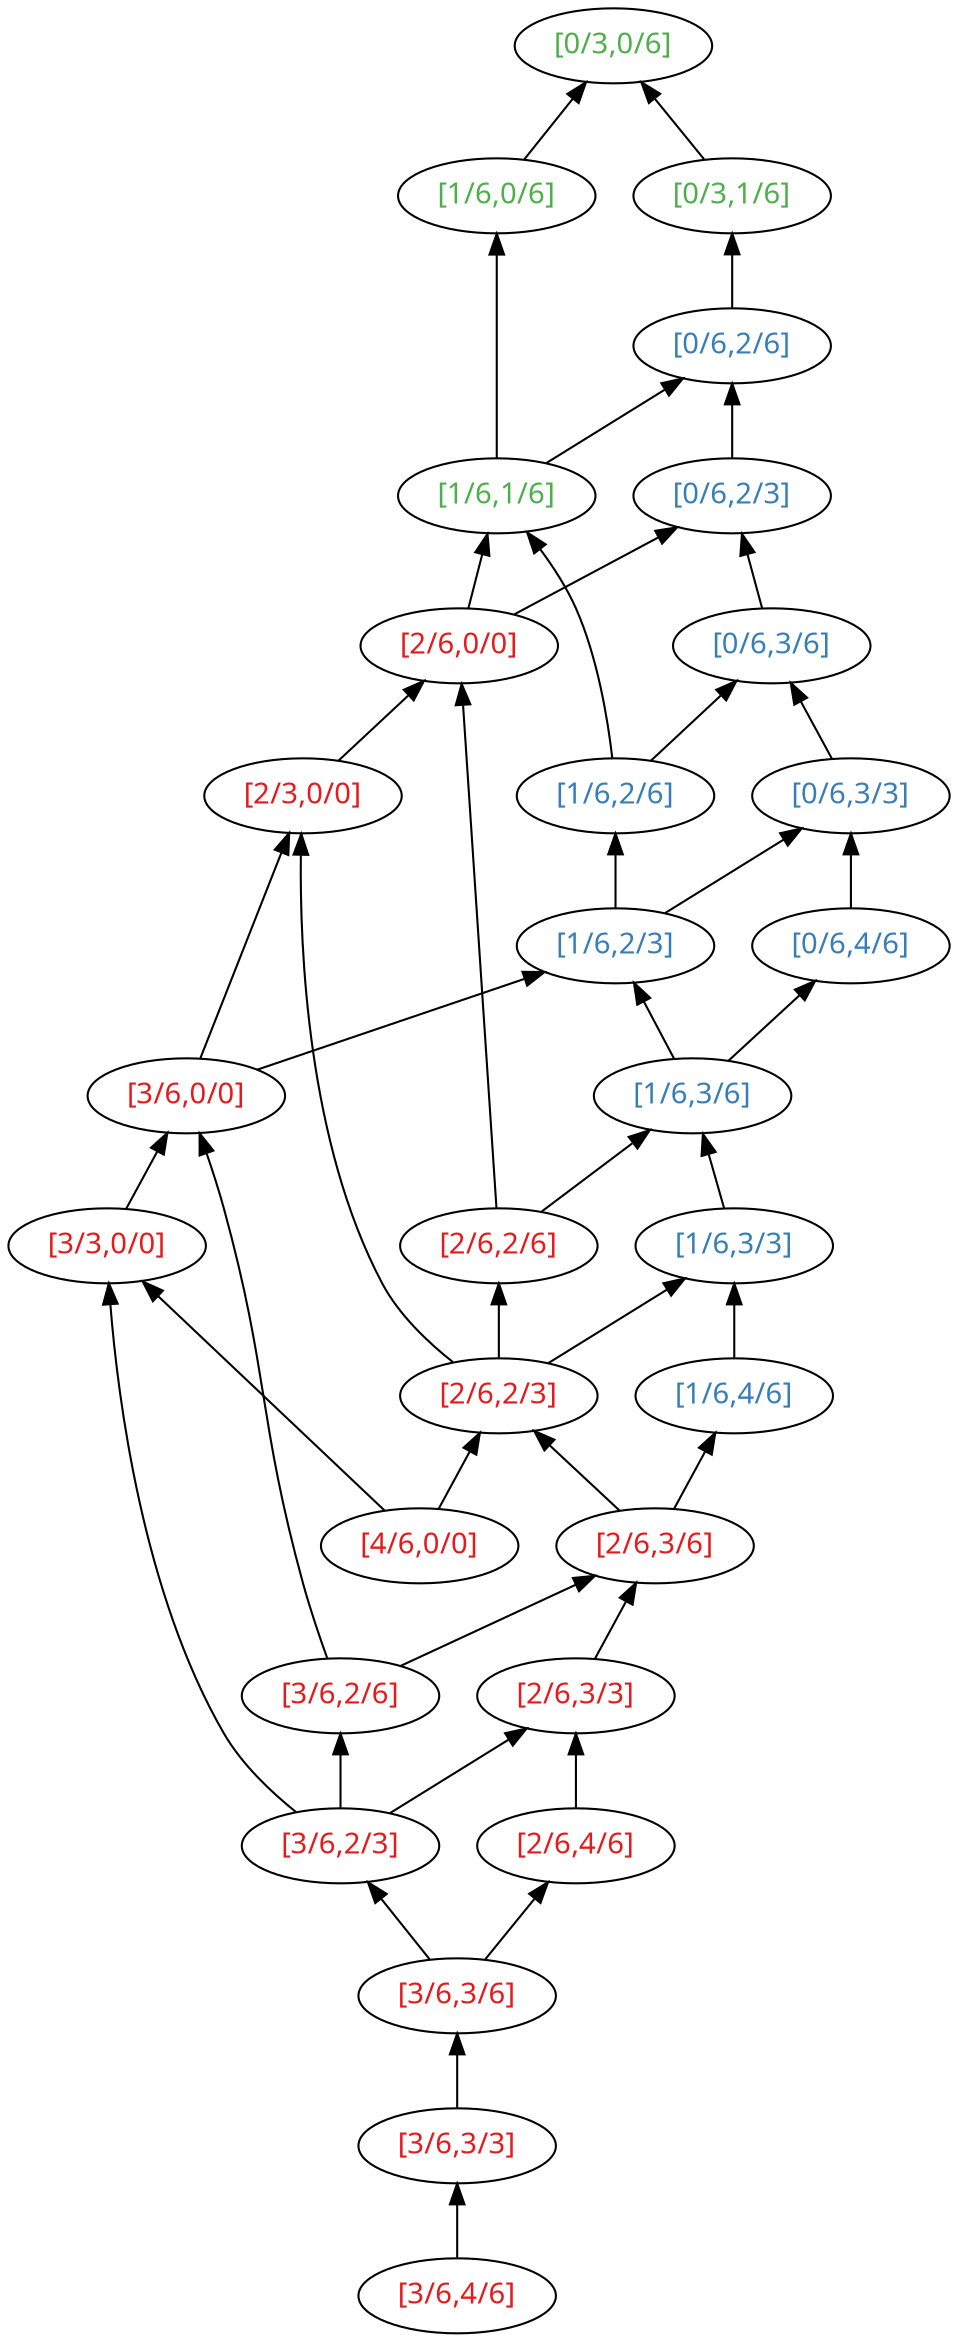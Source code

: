 strict digraph hasseD2 {
  rankdir=BT;
  node [colorscheme=set14, fontname="Helvetica:bold"];
  { rank=same;
    "[3/6,4/6]" [fontcolor=1];
  }
  { rank=same;
    "[3/6,3/3]" [fontcolor=1];
  }
  { rank=same;
    "[3/6,3/6]" [fontcolor=1];
  }
  { rank=same;
    "[2/6,4/6]" [fontcolor=1];
    "[3/6,2/3]" [fontcolor=1];
  }
  { rank=same;
    "[2/6,3/3]" [fontcolor=1];
    "[3/6,2/6]" [fontcolor=1];
  }
  { rank=same;
    "[4/6,0/0]" [fontcolor=1];
    "[2/6,3/6]" [fontcolor=1];
  }
  { rank=same;
    "[1/6,4/6]" [fontcolor=2];
    "[2/6,2/3]" [fontcolor=1];
  }
  { rank=same;
    "[3/3,0/0]" [fontcolor=1];
    "[1/6,3/3]" [fontcolor=2];
    "[2/6,2/6]" [fontcolor=1];
  }
  { rank=same;
    "[3/6,0/0]" [fontcolor=1];
    "[1/6,3/6]" [fontcolor=2];
  }
  { rank=same;
    "[0/6,4/6]" [fontcolor=2];
    "[1/6,2/3]" [fontcolor=2];
  }
  { rank=same;
    "[2/3,0/0]" [fontcolor=1];
    "[0/6,3/3]" [fontcolor=2];
    "[1/6,2/6]" [fontcolor=2];
  }
  { rank=same;
    "[2/6,0/0]" [fontcolor=1];
    "[0/6,3/6]" [fontcolor=2];
  }
  { rank=same;
    "[0/6,2/3]" [fontcolor=2];
    "[1/6,1/6]" [fontcolor=3];
  }
  { rank=same;
    "[0/6,2/6]" [fontcolor=2];
  }
  { rank=same;
    "[0/3,1/6]" [fontcolor=3];
    "[1/6,0/6]" [fontcolor=3];
  }
  { rank=same;
    "[0/3,0/6]" [fontcolor=3];
  }
  "[3/6,4/6]" -> "[3/6,3/3]";
  "[3/6,3/3]" -> "[3/6,3/6]";
  "[3/6,3/6]" -> "[2/6,4/6]";
  "[3/6,3/6]" -> "[3/6,2/3]";
  "[2/6,4/6]" -> "[2/6,3/3]";
  "[3/6,2/3]" -> "[2/6,3/3]";
  "[3/6,2/3]" -> "[3/3,0/0]";
  "[3/6,2/3]" -> "[3/6,2/6]";
  "[2/6,3/3]" -> "[2/6,3/6]";
  "[4/6,0/0]" -> "[3/3,0/0]";
  "[4/6,0/0]" -> "[2/6,2/3]";
  "[3/3,0/0]" -> "[3/6,0/0]";
  "[3/6,2/6]" -> "[2/6,3/6]";
  "[3/6,2/6]" -> "[3/6,0/0]";
  "[2/6,3/6]" -> "[1/6,4/6]";
  "[2/6,3/6]" -> "[2/6,2/3]";
  "[1/6,4/6]" -> "[1/6,3/3]";
  "[2/6,2/3]" -> "[1/6,3/3]";
  "[2/6,2/3]" -> "[2/3,0/0]";
  "[2/6,2/3]" -> "[2/6,2/6]";
  "[1/6,3/3]" -> "[1/6,3/6]";
  "[3/6,0/0]" -> "[2/3,0/0]";
  "[3/6,0/0]" -> "[1/6,2/3]";
  "[2/3,0/0]" -> "[2/6,0/0]";
  "[2/6,2/6]" -> "[1/6,3/6]";
  "[2/6,2/6]" -> "[2/6,0/0]";
  "[1/6,3/6]" -> "[0/6,4/6]";
  "[1/6,3/6]" -> "[1/6,2/3]";
  "[0/6,4/6]" -> "[0/6,3/3]";
  "[1/6,2/3]" -> "[0/6,3/3]";
  "[1/6,2/3]" -> "[1/6,2/6]";
  "[0/6,3/3]" -> "[0/6,3/6]";
  "[2/6,0/0]" -> "[0/6,2/3]";
  "[2/6,0/0]" -> "[1/6,1/6]";
  "[1/6,2/6]" -> "[0/6,3/6]";
  "[1/6,2/6]" -> "[1/6,1/6]";
  "[0/6,3/6]" -> "[0/6,2/3]";
  "[0/6,2/3]" -> "[0/6,2/6]";
  "[1/6,1/6]" -> "[0/6,2/6]";
  "[1/6,1/6]" -> "[1/6,0/6]";
  "[0/6,2/6]" -> "[0/3,1/6]";
  "[0/3,1/6]" -> "[0/3,0/6]";
  "[1/6,0/6]" -> "[0/3,0/6]";
}
